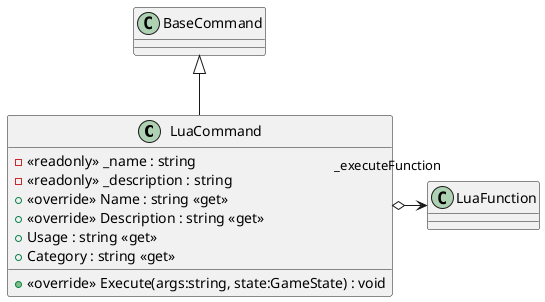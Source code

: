 @startuml
class LuaCommand {
    - <<readonly>> _name : string
    - <<readonly>> _description : string
    + <<override>> Name : string <<get>>
    + <<override>> Description : string <<get>>
    + Usage : string <<get>>
    + Category : string <<get>>
    + <<override>> Execute(args:string, state:GameState) : void
}
BaseCommand <|-- LuaCommand
LuaCommand o-> "_executeFunction" LuaFunction
@enduml
